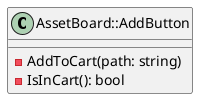 @startuml AddButton class
class "AssetBoard::AddButton" as AddButton {
  - AddToCart(path: string)
  - IsInCart(): bool
}
@enduml